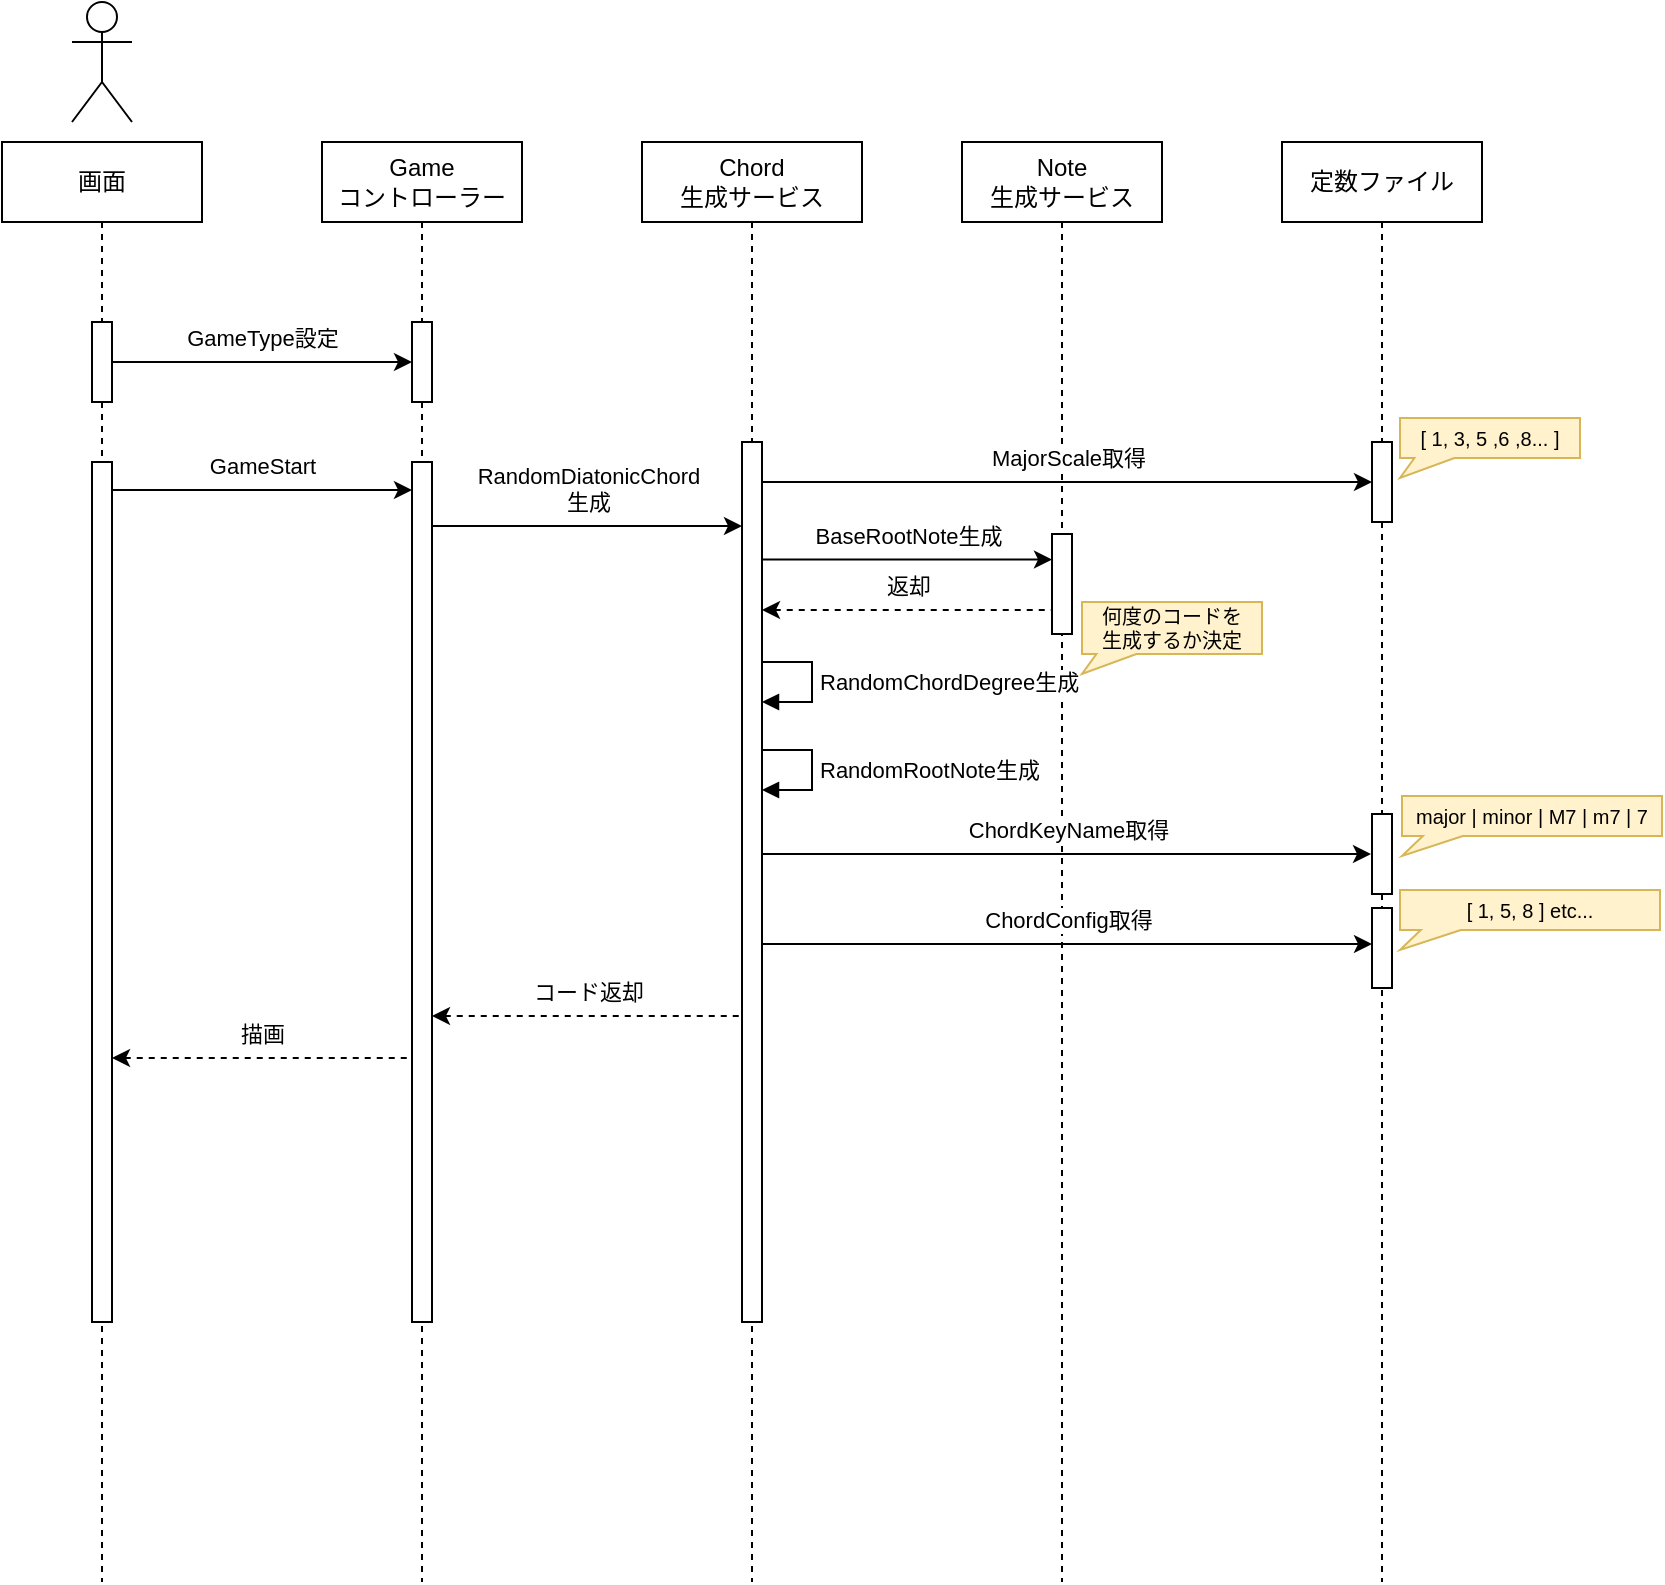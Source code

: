<mxfile>
    <diagram name="ランダムコード生成" id="Lqupp_-Yrf3zyH8cQ9iY">
        <mxGraphModel dx="855" dy="164" grid="1" gridSize="10" guides="1" tooltips="1" connect="1" arrows="1" fold="1" page="0" pageScale="1" pageWidth="827" pageHeight="1169" math="0" shadow="0">
            <root>
                <mxCell id="UQp5eijyWlWmCAnFbhO9-0"/>
                <mxCell id="UQp5eijyWlWmCAnFbhO9-1" parent="UQp5eijyWlWmCAnFbhO9-0"/>
                <mxCell id="UQp5eijyWlWmCAnFbhO9-44" value="画面" style="shape=umlLifeline;perimeter=lifelinePerimeter;whiteSpace=wrap;html=1;container=1;collapsible=0;recursiveResize=0;outlineConnect=0;" vertex="1" parent="UQp5eijyWlWmCAnFbhO9-1">
                    <mxGeometry y="800" width="100" height="720" as="geometry"/>
                </mxCell>
                <mxCell id="UQp5eijyWlWmCAnFbhO9-45" value="" style="html=1;points=[];perimeter=orthogonalPerimeter;" vertex="1" parent="UQp5eijyWlWmCAnFbhO9-44">
                    <mxGeometry x="45" y="90" width="10" height="40" as="geometry"/>
                </mxCell>
                <mxCell id="UQp5eijyWlWmCAnFbhO9-63" value="" style="html=1;points=[];perimeter=orthogonalPerimeter;" vertex="1" parent="UQp5eijyWlWmCAnFbhO9-44">
                    <mxGeometry x="45" y="160" width="10" height="430" as="geometry"/>
                </mxCell>
                <mxCell id="UQp5eijyWlWmCAnFbhO9-50" value="Game&lt;br&gt;コントローラー" style="shape=umlLifeline;perimeter=lifelinePerimeter;whiteSpace=wrap;html=1;container=1;collapsible=0;recursiveResize=0;outlineConnect=0;" vertex="1" parent="UQp5eijyWlWmCAnFbhO9-1">
                    <mxGeometry x="160" y="800" width="100" height="720" as="geometry"/>
                </mxCell>
                <mxCell id="UQp5eijyWlWmCAnFbhO9-51" value="" style="html=1;points=[];perimeter=orthogonalPerimeter;" vertex="1" parent="UQp5eijyWlWmCAnFbhO9-50">
                    <mxGeometry x="45" y="90" width="10" height="40" as="geometry"/>
                </mxCell>
                <mxCell id="UQp5eijyWlWmCAnFbhO9-62" value="" style="html=1;points=[];perimeter=orthogonalPerimeter;" vertex="1" parent="UQp5eijyWlWmCAnFbhO9-50">
                    <mxGeometry x="45" y="160" width="10" height="430" as="geometry"/>
                </mxCell>
                <mxCell id="UQp5eijyWlWmCAnFbhO9-64" value="GameStart" style="endArrow=classic;html=1;startArrow=none;startFill=0;align=center;verticalAlign=bottom;endFill=1;strokeWidth=1;" edge="1" parent="UQp5eijyWlWmCAnFbhO9-50">
                    <mxGeometry y="3" relative="1" as="geometry">
                        <mxPoint x="-105" y="174" as="sourcePoint"/>
                        <mxPoint x="45.0" y="174" as="targetPoint"/>
                    </mxGeometry>
                </mxCell>
                <mxCell id="UQp5eijyWlWmCAnFbhO9-66" value="描画" style="endArrow=none;html=1;startArrow=classic;startFill=1;align=center;verticalAlign=bottom;endFill=0;strokeWidth=1;dashed=1;" edge="1" parent="UQp5eijyWlWmCAnFbhO9-50">
                    <mxGeometry y="3" relative="1" as="geometry">
                        <mxPoint x="-105" y="458" as="sourcePoint"/>
                        <mxPoint x="45.0" y="458" as="targetPoint"/>
                    </mxGeometry>
                </mxCell>
                <mxCell id="UQp5eijyWlWmCAnFbhO9-52" value="Chord&lt;br&gt;生成サービス" style="shape=umlLifeline;perimeter=lifelinePerimeter;whiteSpace=wrap;html=1;container=1;collapsible=0;recursiveResize=0;outlineConnect=0;" vertex="1" parent="UQp5eijyWlWmCAnFbhO9-1">
                    <mxGeometry x="320" y="800" width="110" height="720" as="geometry"/>
                </mxCell>
                <mxCell id="UQp5eijyWlWmCAnFbhO9-53" value="" style="html=1;points=[];perimeter=orthogonalPerimeter;" vertex="1" parent="UQp5eijyWlWmCAnFbhO9-52">
                    <mxGeometry x="50" y="150" width="10" height="440" as="geometry"/>
                </mxCell>
                <mxCell id="UQp5eijyWlWmCAnFbhO9-54" value="Note&lt;br&gt;生成サービス" style="shape=umlLifeline;perimeter=lifelinePerimeter;whiteSpace=wrap;html=1;container=1;collapsible=0;recursiveResize=0;outlineConnect=0;" vertex="1" parent="UQp5eijyWlWmCAnFbhO9-1">
                    <mxGeometry x="480" y="800" width="100" height="720" as="geometry"/>
                </mxCell>
                <mxCell id="UQp5eijyWlWmCAnFbhO9-55" value="" style="html=1;points=[];perimeter=orthogonalPerimeter;" vertex="1" parent="UQp5eijyWlWmCAnFbhO9-54">
                    <mxGeometry x="45" y="196" width="10" height="50" as="geometry"/>
                </mxCell>
                <mxCell id="UQp5eijyWlWmCAnFbhO9-71" value="BaseRootNote生成" style="endArrow=classic;html=1;startArrow=none;startFill=0;align=center;verticalAlign=bottom;endFill=1;strokeWidth=1;" edge="1" parent="UQp5eijyWlWmCAnFbhO9-54" source="UQp5eijyWlWmCAnFbhO9-53">
                    <mxGeometry y="3" relative="1" as="geometry">
                        <mxPoint x="-105" y="208.75" as="sourcePoint"/>
                        <mxPoint x="45" y="208.75" as="targetPoint"/>
                    </mxGeometry>
                </mxCell>
                <mxCell id="UQp5eijyWlWmCAnFbhO9-57" value="" style="shape=umlActor;verticalLabelPosition=bottom;verticalAlign=top;html=1;outlineConnect=0;" vertex="1" parent="UQp5eijyWlWmCAnFbhO9-1">
                    <mxGeometry x="35" y="730" width="30" height="60" as="geometry"/>
                </mxCell>
                <mxCell id="UQp5eijyWlWmCAnFbhO9-60" value="GameType設定" style="endArrow=classic;html=1;startArrow=none;startFill=0;align=center;verticalAlign=bottom;endFill=1;strokeWidth=1;" edge="1" parent="UQp5eijyWlWmCAnFbhO9-1">
                    <mxGeometry y="3" relative="1" as="geometry">
                        <mxPoint x="55" y="910" as="sourcePoint"/>
                        <mxPoint x="205" y="910" as="targetPoint"/>
                    </mxGeometry>
                </mxCell>
                <mxCell id="UQp5eijyWlWmCAnFbhO9-69" value="RandomDiatonicChord&lt;br&gt;生成" style="endArrow=classic;html=1;startArrow=none;startFill=0;align=center;verticalAlign=bottom;endFill=1;strokeWidth=1;" edge="1" parent="UQp5eijyWlWmCAnFbhO9-1" target="UQp5eijyWlWmCAnFbhO9-53">
                    <mxGeometry y="3" relative="1" as="geometry">
                        <mxPoint x="215" y="992" as="sourcePoint"/>
                        <mxPoint x="365" y="992" as="targetPoint"/>
                    </mxGeometry>
                </mxCell>
                <mxCell id="UQp5eijyWlWmCAnFbhO9-73" value="コード返却" style="endArrow=none;html=1;startArrow=classic;startFill=1;align=center;verticalAlign=bottom;endFill=0;strokeWidth=1;dashed=1;" edge="1" parent="UQp5eijyWlWmCAnFbhO9-1" target="UQp5eijyWlWmCAnFbhO9-53">
                    <mxGeometry y="3" relative="1" as="geometry">
                        <mxPoint x="215" y="1237" as="sourcePoint"/>
                        <mxPoint x="365" y="1237" as="targetPoint"/>
                    </mxGeometry>
                </mxCell>
                <mxCell id="UQp5eijyWlWmCAnFbhO9-77" value="返却" style="endArrow=none;html=1;startArrow=classic;startFill=1;align=center;verticalAlign=bottom;endFill=0;strokeWidth=1;dashed=1;" edge="1" parent="UQp5eijyWlWmCAnFbhO9-1" source="UQp5eijyWlWmCAnFbhO9-53">
                    <mxGeometry y="3" relative="1" as="geometry">
                        <mxPoint x="375.172" y="1034" as="sourcePoint"/>
                        <mxPoint x="525" y="1034" as="targetPoint"/>
                    </mxGeometry>
                </mxCell>
                <mxCell id="UQp5eijyWlWmCAnFbhO9-79" value="定数ファイル" style="shape=umlLifeline;perimeter=lifelinePerimeter;whiteSpace=wrap;html=1;container=1;collapsible=0;recursiveResize=0;outlineConnect=0;" vertex="1" parent="UQp5eijyWlWmCAnFbhO9-1">
                    <mxGeometry x="640" y="800" width="100" height="720" as="geometry"/>
                </mxCell>
                <mxCell id="UQp5eijyWlWmCAnFbhO9-80" value="" style="html=1;points=[];perimeter=orthogonalPerimeter;" vertex="1" parent="UQp5eijyWlWmCAnFbhO9-79">
                    <mxGeometry x="45" y="150" width="10" height="40" as="geometry"/>
                </mxCell>
                <mxCell id="UQp5eijyWlWmCAnFbhO9-90" value="" style="html=1;points=[];perimeter=orthogonalPerimeter;" vertex="1" parent="UQp5eijyWlWmCAnFbhO9-79">
                    <mxGeometry x="45" y="336" width="10" height="40" as="geometry"/>
                </mxCell>
                <mxCell id="UQp5eijyWlWmCAnFbhO9-97" value="" style="html=1;points=[];perimeter=orthogonalPerimeter;" vertex="1" parent="UQp5eijyWlWmCAnFbhO9-79">
                    <mxGeometry x="45" y="383" width="10" height="40" as="geometry"/>
                </mxCell>
                <mxCell id="UQp5eijyWlWmCAnFbhO9-84" value="MajorScale取得" style="endArrow=classic;html=1;startArrow=none;startFill=0;align=center;verticalAlign=bottom;endFill=1;strokeWidth=1;" edge="1" parent="UQp5eijyWlWmCAnFbhO9-1">
                    <mxGeometry y="3" relative="1" as="geometry">
                        <mxPoint x="380" y="970.0" as="sourcePoint"/>
                        <mxPoint x="685" y="970.0" as="targetPoint"/>
                    </mxGeometry>
                </mxCell>
                <mxCell id="UQp5eijyWlWmCAnFbhO9-88" value="RandomRootNote生成" style="edgeStyle=orthogonalEdgeStyle;html=1;align=left;spacingLeft=2;endArrow=block;rounded=0;entryX=1;entryY=0;strokeWidth=1;" edge="1" parent="UQp5eijyWlWmCAnFbhO9-1" source="UQp5eijyWlWmCAnFbhO9-53">
                    <mxGeometry relative="1" as="geometry">
                        <mxPoint x="375" y="1104" as="sourcePoint"/>
                        <Array as="points">
                            <mxPoint x="405" y="1104"/>
                            <mxPoint x="405" y="1124"/>
                        </Array>
                        <mxPoint x="380" y="1124" as="targetPoint"/>
                    </mxGeometry>
                </mxCell>
                <mxCell id="UQp5eijyWlWmCAnFbhO9-89" value="ChordKeyName取得" style="endArrow=classic;html=1;startArrow=none;startFill=0;align=center;verticalAlign=bottom;endFill=1;strokeWidth=1;" edge="1" parent="UQp5eijyWlWmCAnFbhO9-1" source="UQp5eijyWlWmCAnFbhO9-53">
                    <mxGeometry y="3" relative="1" as="geometry">
                        <mxPoint x="390" y="1170" as="sourcePoint"/>
                        <mxPoint x="684.5" y="1156" as="targetPoint"/>
                    </mxGeometry>
                </mxCell>
                <mxCell id="UQp5eijyWlWmCAnFbhO9-93" value="major | minor | M7 | m7 | 7" style="shape=callout;whiteSpace=wrap;html=1;perimeter=calloutPerimeter;position2=0;size=10;position=0.08;fontSize=10;rounded=0;sketch=0;fillColor=#fff2cc;strokeColor=#d6b656;" vertex="1" parent="UQp5eijyWlWmCAnFbhO9-1">
                    <mxGeometry x="700" y="1127" width="130" height="30" as="geometry"/>
                </mxCell>
                <mxCell id="UQp5eijyWlWmCAnFbhO9-94" value="[ 1, 3, 5 ,6 ,8... ]" style="shape=callout;whiteSpace=wrap;html=1;perimeter=calloutPerimeter;position2=0;size=10;position=0.08;fontSize=10;rounded=0;sketch=0;fillColor=#fff2cc;strokeColor=#d6b656;" vertex="1" parent="UQp5eijyWlWmCAnFbhO9-1">
                    <mxGeometry x="699" y="938" width="90" height="30" as="geometry"/>
                </mxCell>
                <mxCell id="UQp5eijyWlWmCAnFbhO9-95" value="RandomChordDegree生成" style="edgeStyle=orthogonalEdgeStyle;html=1;align=left;spacingLeft=2;endArrow=block;rounded=0;entryX=1;entryY=0;strokeWidth=1;" edge="1" parent="UQp5eijyWlWmCAnFbhO9-1" source="UQp5eijyWlWmCAnFbhO9-53">
                    <mxGeometry relative="1" as="geometry">
                        <mxPoint x="375" y="1060" as="sourcePoint"/>
                        <Array as="points">
                            <mxPoint x="405" y="1060"/>
                            <mxPoint x="405" y="1080"/>
                        </Array>
                        <mxPoint x="380" y="1080" as="targetPoint"/>
                    </mxGeometry>
                </mxCell>
                <mxCell id="UQp5eijyWlWmCAnFbhO9-96" value="何度のコードを&lt;br&gt;生成するか決定" style="shape=callout;whiteSpace=wrap;html=1;perimeter=calloutPerimeter;position2=0;size=10;position=0.08;fontSize=10;rounded=0;sketch=0;fillColor=#fff2cc;strokeColor=#d6b656;" vertex="1" parent="UQp5eijyWlWmCAnFbhO9-1">
                    <mxGeometry x="540" y="1030" width="90" height="36" as="geometry"/>
                </mxCell>
                <mxCell id="UQp5eijyWlWmCAnFbhO9-98" value="ChordConfig取得" style="endArrow=classic;html=1;startArrow=none;startFill=0;align=center;verticalAlign=bottom;endFill=1;strokeWidth=1;" edge="1" parent="UQp5eijyWlWmCAnFbhO9-1">
                    <mxGeometry y="3" relative="1" as="geometry">
                        <mxPoint x="380" y="1201" as="sourcePoint"/>
                        <mxPoint x="685" y="1201" as="targetPoint"/>
                    </mxGeometry>
                </mxCell>
                <mxCell id="UQp5eijyWlWmCAnFbhO9-99" value="[ 1, 5, 8 ] etc..." style="shape=callout;whiteSpace=wrap;html=1;perimeter=calloutPerimeter;position2=0;size=10;position=0.08;fontSize=10;rounded=0;sketch=0;fillColor=#fff2cc;strokeColor=#d6b656;" vertex="1" parent="UQp5eijyWlWmCAnFbhO9-1">
                    <mxGeometry x="699" y="1174" width="130" height="30" as="geometry"/>
                </mxCell>
            </root>
        </mxGraphModel>
    </diagram>
</mxfile>